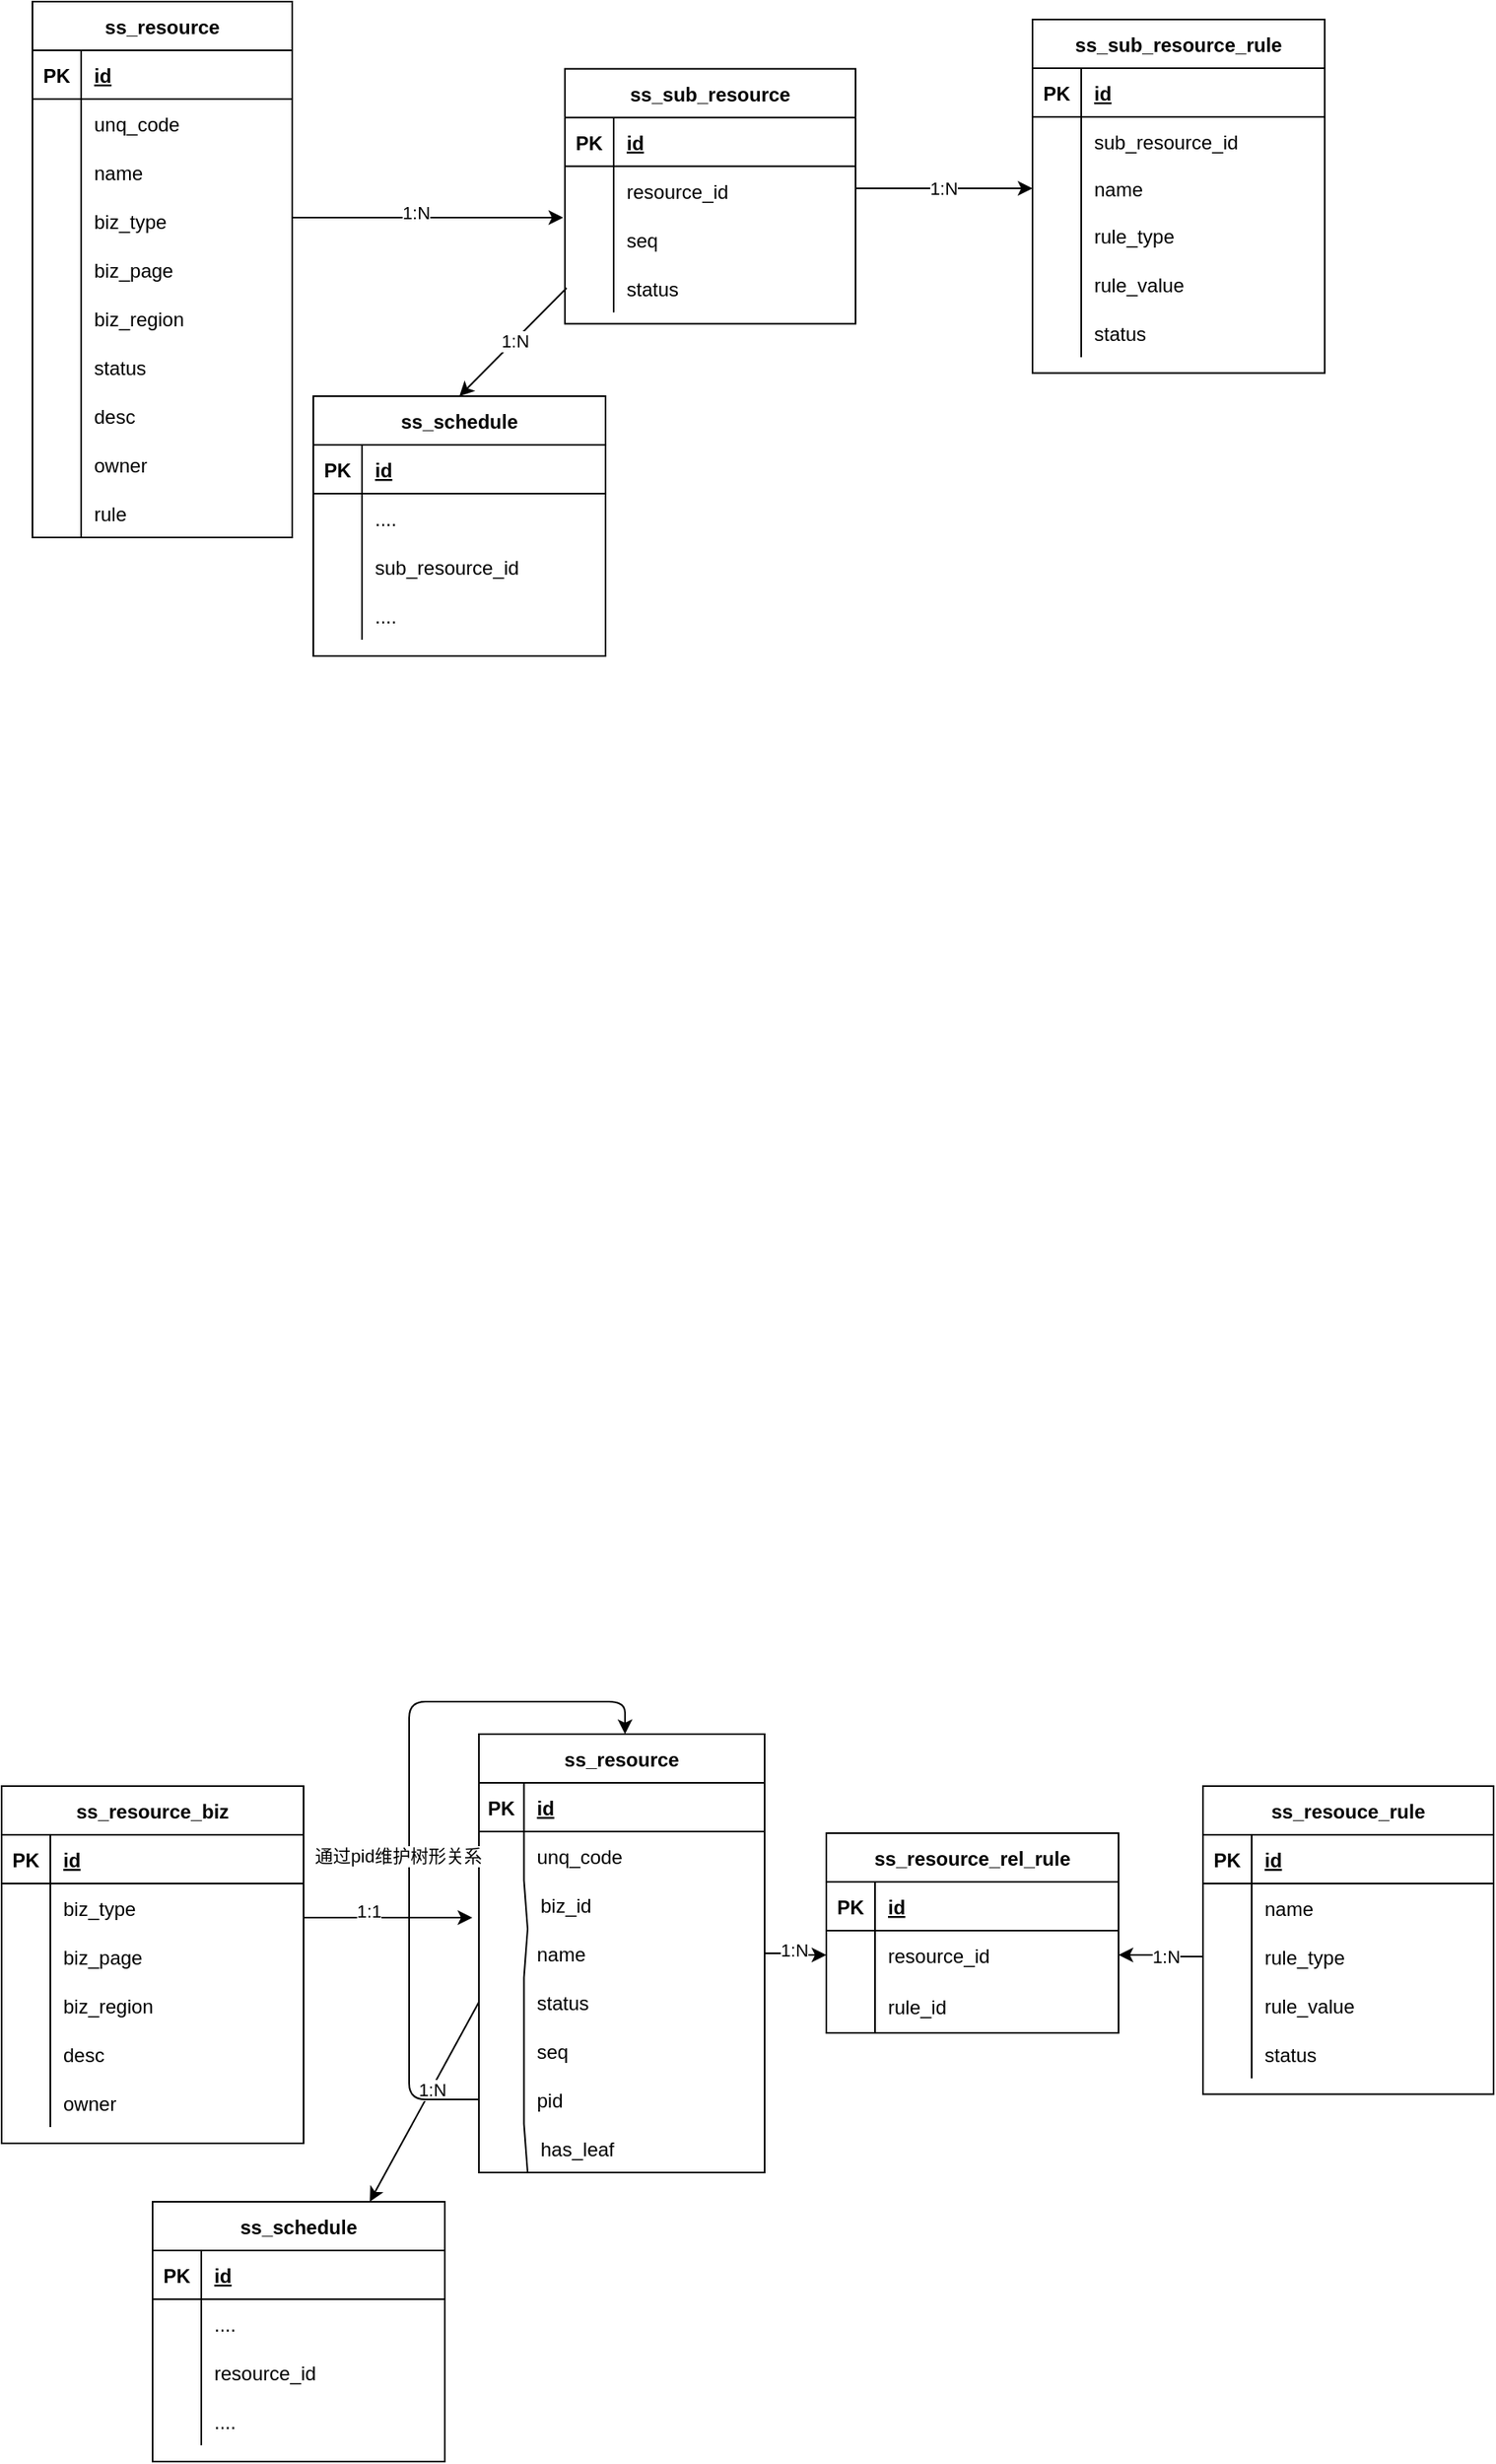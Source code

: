 <mxfile version="13.7.9" type="github"><diagram id="Hj1yfvW0R0Eh2_CGNblB" name="Page-1"><mxGraphModel dx="1586" dy="663" grid="0" gridSize="10" guides="1" tooltips="1" connect="1" arrows="1" fold="1" page="0" pageScale="1" pageWidth="827" pageHeight="1169" background="none" math="0" shadow="0"><root><mxCell id="0"/><mxCell id="1" parent="0"/><mxCell id="Rz0runsXd-kWydC5IjLk-60" style="rounded=0;orthogonalLoop=1;jettySize=auto;html=1;exitX=0;exitY=0.5;exitDx=0;exitDy=0;entryX=0.5;entryY=0;entryDx=0;entryDy=0;" parent="1" edge="1" target="Rz0runsXd-kWydC5IjLk-47"><mxGeometry relative="1" as="geometry"><mxPoint x="345" y="362.38" as="sourcePoint"/><mxPoint x="250" y="514" as="targetPoint"/></mxGeometry></mxCell><mxCell id="Rz0runsXd-kWydC5IjLk-61" value="1:N" style="edgeLabel;html=1;align=center;verticalAlign=middle;resizable=0;points=[];" parent="Rz0runsXd-kWydC5IjLk-60" vertex="1" connectable="0"><mxGeometry x="-0.023" relative="1" as="geometry"><mxPoint as="offset"/></mxGeometry></mxCell><mxCell id="Rz0runsXd-kWydC5IjLk-97" style="edgeStyle=orthogonalEdgeStyle;curved=0;rounded=1;sketch=0;orthogonalLoop=1;jettySize=auto;html=1;entryX=0;entryY=0.5;entryDx=0;entryDy=0;" parent="1" source="Rz0runsXd-kWydC5IjLk-15" target="Rz0runsXd-kWydC5IjLk-94" edge="1"><mxGeometry relative="1" as="geometry"><Array as="points"><mxPoint x="545" y="301"/><mxPoint x="545" y="301"/></Array></mxGeometry></mxCell><mxCell id="Rz0runsXd-kWydC5IjLk-98" value="1:N" style="edgeLabel;html=1;align=center;verticalAlign=middle;resizable=0;points=[];" parent="Rz0runsXd-kWydC5IjLk-97" vertex="1" connectable="0"><mxGeometry x="-0.367" y="-3" relative="1" as="geometry"><mxPoint x="19" y="-3" as="offset"/></mxGeometry></mxCell><mxCell id="Rz0runsXd-kWydC5IjLk-1" value="ss_resource" style="shape=table;startSize=30;container=1;collapsible=1;childLayout=tableLayout;fixedRows=1;rowLines=0;fontStyle=1;align=center;resizeLast=1;" parent="1" vertex="1"><mxGeometry x="16" y="186" width="160" height="330" as="geometry"/></mxCell><mxCell id="Rz0runsXd-kWydC5IjLk-2" value="" style="shape=partialRectangle;collapsible=0;dropTarget=0;pointerEvents=0;fillColor=none;top=0;left=0;bottom=1;right=0;points=[[0,0.5],[1,0.5]];portConstraint=eastwest;" parent="Rz0runsXd-kWydC5IjLk-1" vertex="1"><mxGeometry y="30" width="160" height="30" as="geometry"/></mxCell><mxCell id="Rz0runsXd-kWydC5IjLk-3" value="PK" style="shape=partialRectangle;connectable=0;fillColor=none;top=0;left=0;bottom=0;right=0;fontStyle=1;overflow=hidden;" parent="Rz0runsXd-kWydC5IjLk-2" vertex="1"><mxGeometry width="30" height="30" as="geometry"/></mxCell><mxCell id="Rz0runsXd-kWydC5IjLk-4" value="id" style="shape=partialRectangle;connectable=0;fillColor=none;top=0;left=0;bottom=0;right=0;align=left;spacingLeft=6;fontStyle=5;overflow=hidden;" parent="Rz0runsXd-kWydC5IjLk-2" vertex="1"><mxGeometry x="30" width="130" height="30" as="geometry"/></mxCell><mxCell id="Rz0runsXd-kWydC5IjLk-5" value="" style="shape=partialRectangle;collapsible=0;dropTarget=0;pointerEvents=0;fillColor=none;top=0;left=0;bottom=0;right=0;points=[[0,0.5],[1,0.5]];portConstraint=eastwest;" parent="Rz0runsXd-kWydC5IjLk-1" vertex="1"><mxGeometry y="60" width="160" height="30" as="geometry"/></mxCell><mxCell id="Rz0runsXd-kWydC5IjLk-6" value="" style="shape=partialRectangle;connectable=0;fillColor=none;top=0;left=0;bottom=0;right=0;editable=1;overflow=hidden;" parent="Rz0runsXd-kWydC5IjLk-5" vertex="1"><mxGeometry width="30" height="30" as="geometry"/></mxCell><mxCell id="Rz0runsXd-kWydC5IjLk-7" value="unq_code" style="shape=partialRectangle;connectable=0;fillColor=none;top=0;left=0;bottom=0;right=0;align=left;spacingLeft=6;overflow=hidden;" parent="Rz0runsXd-kWydC5IjLk-5" vertex="1"><mxGeometry x="30" width="130" height="30" as="geometry"/></mxCell><mxCell id="Rz0runsXd-kWydC5IjLk-70" value="" style="shape=partialRectangle;collapsible=0;dropTarget=0;pointerEvents=0;fillColor=none;top=0;left=0;bottom=0;right=0;points=[[0,0.5],[1,0.5]];portConstraint=eastwest;rounded=0;sketch=0;" parent="Rz0runsXd-kWydC5IjLk-1" vertex="1"><mxGeometry y="90" width="160" height="30" as="geometry"/></mxCell><mxCell id="Rz0runsXd-kWydC5IjLk-71" value="" style="shape=partialRectangle;connectable=0;fillColor=none;top=0;left=0;bottom=0;right=0;editable=1;overflow=hidden;" parent="Rz0runsXd-kWydC5IjLk-70" vertex="1"><mxGeometry width="30" height="30" as="geometry"/></mxCell><mxCell id="Rz0runsXd-kWydC5IjLk-72" value="name" style="shape=partialRectangle;connectable=0;fillColor=none;top=0;left=0;bottom=0;right=0;align=left;spacingLeft=6;overflow=hidden;" parent="Rz0runsXd-kWydC5IjLk-70" vertex="1"><mxGeometry x="30" width="130" height="30" as="geometry"/></mxCell><mxCell id="Rz0runsXd-kWydC5IjLk-8" value="" style="shape=partialRectangle;collapsible=0;dropTarget=0;pointerEvents=0;fillColor=none;top=0;left=0;bottom=0;right=0;points=[[0,0.5],[1,0.5]];portConstraint=eastwest;" parent="Rz0runsXd-kWydC5IjLk-1" vertex="1"><mxGeometry y="120" width="160" height="30" as="geometry"/></mxCell><mxCell id="Rz0runsXd-kWydC5IjLk-9" value="" style="shape=partialRectangle;connectable=0;fillColor=none;top=0;left=0;bottom=0;right=0;editable=1;overflow=hidden;" parent="Rz0runsXd-kWydC5IjLk-8" vertex="1"><mxGeometry width="30" height="30" as="geometry"/></mxCell><mxCell id="Rz0runsXd-kWydC5IjLk-10" value="biz_type" style="shape=partialRectangle;connectable=0;fillColor=none;top=0;left=0;bottom=0;right=0;align=left;spacingLeft=6;overflow=hidden;" parent="Rz0runsXd-kWydC5IjLk-8" vertex="1"><mxGeometry x="30" width="130" height="30" as="geometry"/></mxCell><mxCell id="ZgkCviFemlnzE8qpKwEF-10" value="" style="shape=partialRectangle;collapsible=0;dropTarget=0;pointerEvents=0;fillColor=none;top=0;left=0;bottom=0;right=0;points=[[0,0.5],[1,0.5]];portConstraint=eastwest;" vertex="1" parent="Rz0runsXd-kWydC5IjLk-1"><mxGeometry y="150" width="160" height="30" as="geometry"/></mxCell><mxCell id="ZgkCviFemlnzE8qpKwEF-11" value="" style="shape=partialRectangle;connectable=0;fillColor=none;top=0;left=0;bottom=0;right=0;editable=1;overflow=hidden;" vertex="1" parent="ZgkCviFemlnzE8qpKwEF-10"><mxGeometry width="30" height="30" as="geometry"/></mxCell><mxCell id="ZgkCviFemlnzE8qpKwEF-12" value="biz_page" style="shape=partialRectangle;connectable=0;fillColor=none;top=0;left=0;bottom=0;right=0;align=left;spacingLeft=6;overflow=hidden;" vertex="1" parent="ZgkCviFemlnzE8qpKwEF-10"><mxGeometry x="30" width="130" height="30" as="geometry"/></mxCell><mxCell id="Rz0runsXd-kWydC5IjLk-99" value="" style="shape=partialRectangle;collapsible=0;dropTarget=0;pointerEvents=0;fillColor=none;top=0;left=0;bottom=0;right=0;points=[[0,0.5],[1,0.5]];portConstraint=eastwest;rounded=0;sketch=0;" parent="Rz0runsXd-kWydC5IjLk-1" vertex="1"><mxGeometry y="180" width="160" height="30" as="geometry"/></mxCell><mxCell id="Rz0runsXd-kWydC5IjLk-100" value="" style="shape=partialRectangle;connectable=0;fillColor=none;top=0;left=0;bottom=0;right=0;editable=1;overflow=hidden;" parent="Rz0runsXd-kWydC5IjLk-99" vertex="1"><mxGeometry width="30" height="30" as="geometry"/></mxCell><mxCell id="Rz0runsXd-kWydC5IjLk-101" value="biz_region" style="shape=partialRectangle;connectable=0;fillColor=none;top=0;left=0;bottom=0;right=0;align=left;spacingLeft=6;overflow=hidden;" parent="Rz0runsXd-kWydC5IjLk-99" vertex="1"><mxGeometry x="30" width="130" height="30" as="geometry"/></mxCell><mxCell id="Rz0runsXd-kWydC5IjLk-11" value="" style="shape=partialRectangle;collapsible=0;dropTarget=0;pointerEvents=0;fillColor=none;top=0;left=0;bottom=0;right=0;points=[[0,0.5],[1,0.5]];portConstraint=eastwest;" parent="Rz0runsXd-kWydC5IjLk-1" vertex="1"><mxGeometry y="210" width="160" height="30" as="geometry"/></mxCell><mxCell id="Rz0runsXd-kWydC5IjLk-12" value="" style="shape=partialRectangle;connectable=0;fillColor=none;top=0;left=0;bottom=0;right=0;editable=1;overflow=hidden;" parent="Rz0runsXd-kWydC5IjLk-11" vertex="1"><mxGeometry width="30" height="30" as="geometry"/></mxCell><mxCell id="Rz0runsXd-kWydC5IjLk-13" value="status" style="shape=partialRectangle;connectable=0;fillColor=none;top=0;left=0;bottom=0;right=0;align=left;spacingLeft=6;overflow=hidden;" parent="Rz0runsXd-kWydC5IjLk-11" vertex="1"><mxGeometry x="30" width="130" height="30" as="geometry"/></mxCell><mxCell id="Rz0runsXd-kWydC5IjLk-63" value="" style="shape=partialRectangle;collapsible=0;dropTarget=0;pointerEvents=0;fillColor=none;top=0;left=0;bottom=0;right=0;points=[[0,0.5],[1,0.5]];portConstraint=eastwest;" parent="Rz0runsXd-kWydC5IjLk-1" vertex="1"><mxGeometry y="240" width="160" height="30" as="geometry"/></mxCell><mxCell id="Rz0runsXd-kWydC5IjLk-64" value="" style="shape=partialRectangle;connectable=0;fillColor=none;top=0;left=0;bottom=0;right=0;editable=1;overflow=hidden;" parent="Rz0runsXd-kWydC5IjLk-63" vertex="1"><mxGeometry width="30" height="30" as="geometry"/></mxCell><mxCell id="Rz0runsXd-kWydC5IjLk-65" value="desc" style="shape=partialRectangle;connectable=0;fillColor=none;top=0;left=0;bottom=0;right=0;align=left;spacingLeft=6;overflow=hidden;" parent="Rz0runsXd-kWydC5IjLk-63" vertex="1"><mxGeometry x="30" width="130" height="30" as="geometry"/></mxCell><mxCell id="Rz0runsXd-kWydC5IjLk-66" value="" style="shape=partialRectangle;collapsible=0;dropTarget=0;pointerEvents=0;fillColor=none;top=0;left=0;bottom=0;right=0;points=[[0,0.5],[1,0.5]];portConstraint=eastwest;" parent="Rz0runsXd-kWydC5IjLk-1" vertex="1"><mxGeometry y="270" width="160" height="30" as="geometry"/></mxCell><mxCell id="Rz0runsXd-kWydC5IjLk-67" value="" style="shape=partialRectangle;connectable=0;fillColor=none;top=0;left=0;bottom=0;right=0;editable=1;overflow=hidden;" parent="Rz0runsXd-kWydC5IjLk-66" vertex="1"><mxGeometry width="30" height="30" as="geometry"/></mxCell><mxCell id="Rz0runsXd-kWydC5IjLk-68" value="owner" style="shape=partialRectangle;connectable=0;fillColor=none;top=0;left=0;bottom=0;right=0;align=left;spacingLeft=6;overflow=hidden;" parent="Rz0runsXd-kWydC5IjLk-66" vertex="1"><mxGeometry x="30" width="130" height="30" as="geometry"/></mxCell><mxCell id="Rz0runsXd-kWydC5IjLk-197" value="" style="shape=partialRectangle;collapsible=0;dropTarget=0;pointerEvents=0;fillColor=none;top=0;left=0;bottom=0;right=0;points=[[0,0.5],[1,0.5]];portConstraint=eastwest;rounded=0;sketch=0;" parent="Rz0runsXd-kWydC5IjLk-1" vertex="1"><mxGeometry y="300" width="160" height="30" as="geometry"/></mxCell><mxCell id="Rz0runsXd-kWydC5IjLk-198" value="" style="shape=partialRectangle;connectable=0;fillColor=none;top=0;left=0;bottom=0;right=0;editable=1;overflow=hidden;" parent="Rz0runsXd-kWydC5IjLk-197" vertex="1"><mxGeometry width="30" height="30" as="geometry"/></mxCell><mxCell id="Rz0runsXd-kWydC5IjLk-199" value="rule" style="shape=partialRectangle;connectable=0;fillColor=none;top=0;left=0;bottom=0;right=0;align=left;spacingLeft=6;overflow=hidden;" parent="Rz0runsXd-kWydC5IjLk-197" vertex="1"><mxGeometry x="30" width="130" height="30" as="geometry"/></mxCell><mxCell id="Rz0runsXd-kWydC5IjLk-80" value="ss_sub_resource_rule" style="shape=table;startSize=30;container=1;collapsible=1;childLayout=tableLayout;fixedRows=1;rowLines=0;fontStyle=1;align=center;resizeLast=1;rounded=0;sketch=0;" parent="1" vertex="1"><mxGeometry x="632" y="197" width="180" height="217.75" as="geometry"/></mxCell><mxCell id="Rz0runsXd-kWydC5IjLk-81" value="" style="shape=partialRectangle;collapsible=0;dropTarget=0;pointerEvents=0;fillColor=none;top=0;left=0;bottom=1;right=0;points=[[0,0.5],[1,0.5]];portConstraint=eastwest;" parent="Rz0runsXd-kWydC5IjLk-80" vertex="1"><mxGeometry y="30" width="180" height="30" as="geometry"/></mxCell><mxCell id="Rz0runsXd-kWydC5IjLk-82" value="PK" style="shape=partialRectangle;connectable=0;fillColor=none;top=0;left=0;bottom=0;right=0;fontStyle=1;overflow=hidden;" parent="Rz0runsXd-kWydC5IjLk-81" vertex="1"><mxGeometry width="30" height="30" as="geometry"/></mxCell><mxCell id="Rz0runsXd-kWydC5IjLk-83" value="id" style="shape=partialRectangle;connectable=0;fillColor=none;top=0;left=0;bottom=0;right=0;align=left;spacingLeft=6;fontStyle=5;overflow=hidden;" parent="Rz0runsXd-kWydC5IjLk-81" vertex="1"><mxGeometry x="30" width="150" height="30" as="geometry"/></mxCell><mxCell id="Rz0runsXd-kWydC5IjLk-84" value="" style="shape=partialRectangle;collapsible=0;dropTarget=0;pointerEvents=0;fillColor=none;top=0;left=0;bottom=0;right=0;points=[[0,0.5],[1,0.5]];portConstraint=eastwest;" parent="Rz0runsXd-kWydC5IjLk-80" vertex="1"><mxGeometry y="60" width="180" height="30" as="geometry"/></mxCell><mxCell id="Rz0runsXd-kWydC5IjLk-85" value="" style="shape=partialRectangle;connectable=0;fillColor=none;top=0;left=0;bottom=0;right=0;editable=1;overflow=hidden;" parent="Rz0runsXd-kWydC5IjLk-84" vertex="1"><mxGeometry width="30" height="30" as="geometry"/></mxCell><mxCell id="Rz0runsXd-kWydC5IjLk-86" value="sub_resource_id" style="shape=partialRectangle;connectable=0;fillColor=none;top=0;left=0;bottom=0;right=0;align=left;spacingLeft=6;overflow=hidden;" parent="Rz0runsXd-kWydC5IjLk-84" vertex="1"><mxGeometry x="30" width="150" height="30" as="geometry"/></mxCell><mxCell id="Rz0runsXd-kWydC5IjLk-94" value="" style="shape=partialRectangle;collapsible=0;dropTarget=0;pointerEvents=0;fillColor=none;top=0;left=0;bottom=0;right=0;points=[[0,0.5],[1,0.5]];portConstraint=eastwest;rounded=0;sketch=0;" parent="Rz0runsXd-kWydC5IjLk-80" vertex="1"><mxGeometry y="90" width="180" height="28" as="geometry"/></mxCell><mxCell id="Rz0runsXd-kWydC5IjLk-95" value="" style="shape=partialRectangle;connectable=0;fillColor=none;top=0;left=0;bottom=0;right=0;editable=1;overflow=hidden;" parent="Rz0runsXd-kWydC5IjLk-94" vertex="1"><mxGeometry width="30" height="28" as="geometry"/></mxCell><mxCell id="Rz0runsXd-kWydC5IjLk-96" value="name" style="shape=partialRectangle;connectable=0;fillColor=none;top=0;left=0;bottom=0;right=0;align=left;spacingLeft=6;overflow=hidden;" parent="Rz0runsXd-kWydC5IjLk-94" vertex="1"><mxGeometry x="30" width="150" height="28" as="geometry"/></mxCell><mxCell id="Rz0runsXd-kWydC5IjLk-87" value="" style="shape=partialRectangle;collapsible=0;dropTarget=0;pointerEvents=0;fillColor=none;top=0;left=0;bottom=0;right=0;points=[[0,0.5],[1,0.5]];portConstraint=eastwest;" parent="Rz0runsXd-kWydC5IjLk-80" vertex="1"><mxGeometry y="118" width="180" height="30" as="geometry"/></mxCell><mxCell id="Rz0runsXd-kWydC5IjLk-88" value="" style="shape=partialRectangle;connectable=0;fillColor=none;top=0;left=0;bottom=0;right=0;editable=1;overflow=hidden;" parent="Rz0runsXd-kWydC5IjLk-87" vertex="1"><mxGeometry width="30" height="30" as="geometry"/></mxCell><mxCell id="Rz0runsXd-kWydC5IjLk-89" value="rule_type" style="shape=partialRectangle;connectable=0;fillColor=none;top=0;left=0;bottom=0;right=0;align=left;spacingLeft=6;overflow=hidden;" parent="Rz0runsXd-kWydC5IjLk-87" vertex="1"><mxGeometry x="30" width="150" height="30" as="geometry"/></mxCell><mxCell id="Rz0runsXd-kWydC5IjLk-90" value="" style="shape=partialRectangle;collapsible=0;dropTarget=0;pointerEvents=0;fillColor=none;top=0;left=0;bottom=0;right=0;points=[[0,0.5],[1,0.5]];portConstraint=eastwest;" parent="Rz0runsXd-kWydC5IjLk-80" vertex="1"><mxGeometry y="148" width="180" height="30" as="geometry"/></mxCell><mxCell id="Rz0runsXd-kWydC5IjLk-91" value="" style="shape=partialRectangle;connectable=0;fillColor=none;top=0;left=0;bottom=0;right=0;editable=1;overflow=hidden;" parent="Rz0runsXd-kWydC5IjLk-90" vertex="1"><mxGeometry width="30" height="30" as="geometry"/></mxCell><mxCell id="Rz0runsXd-kWydC5IjLk-92" value="rule_value" style="shape=partialRectangle;connectable=0;fillColor=none;top=0;left=0;bottom=0;right=0;align=left;spacingLeft=6;overflow=hidden;" parent="Rz0runsXd-kWydC5IjLk-90" vertex="1"><mxGeometry x="30" width="150" height="30" as="geometry"/></mxCell><mxCell id="Rz0runsXd-kWydC5IjLk-102" value="" style="shape=partialRectangle;collapsible=0;dropTarget=0;pointerEvents=0;fillColor=none;top=0;left=0;bottom=0;right=0;points=[[0,0.5],[1,0.5]];portConstraint=eastwest;rounded=0;sketch=0;" parent="Rz0runsXd-kWydC5IjLk-80" vertex="1"><mxGeometry y="178" width="180" height="30" as="geometry"/></mxCell><mxCell id="Rz0runsXd-kWydC5IjLk-103" value="" style="shape=partialRectangle;connectable=0;fillColor=none;top=0;left=0;bottom=0;right=0;editable=1;overflow=hidden;" parent="Rz0runsXd-kWydC5IjLk-102" vertex="1"><mxGeometry width="30" height="30" as="geometry"/></mxCell><mxCell id="Rz0runsXd-kWydC5IjLk-104" value="status" style="shape=partialRectangle;connectable=0;fillColor=none;top=0;left=0;bottom=0;right=0;align=left;spacingLeft=6;overflow=hidden;" parent="Rz0runsXd-kWydC5IjLk-102" vertex="1"><mxGeometry x="30" width="150" height="30" as="geometry"/></mxCell><mxCell id="Rz0runsXd-kWydC5IjLk-15" value="ss_sub_resource" style="shape=table;startSize=30;container=1;collapsible=1;childLayout=tableLayout;fixedRows=1;rowLines=0;fontStyle=1;align=center;resizeLast=1;" parent="1" vertex="1"><mxGeometry x="344" y="227.38" width="179" height="157" as="geometry"/></mxCell><mxCell id="Rz0runsXd-kWydC5IjLk-16" value="" style="shape=partialRectangle;collapsible=0;dropTarget=0;pointerEvents=0;fillColor=none;top=0;left=0;bottom=1;right=0;points=[[0,0.5],[1,0.5]];portConstraint=eastwest;" parent="Rz0runsXd-kWydC5IjLk-15" vertex="1"><mxGeometry y="30" width="179" height="30" as="geometry"/></mxCell><mxCell id="Rz0runsXd-kWydC5IjLk-17" value="PK" style="shape=partialRectangle;connectable=0;fillColor=none;top=0;left=0;bottom=0;right=0;fontStyle=1;overflow=hidden;" parent="Rz0runsXd-kWydC5IjLk-16" vertex="1"><mxGeometry width="30" height="30" as="geometry"/></mxCell><mxCell id="Rz0runsXd-kWydC5IjLk-18" value="id" style="shape=partialRectangle;connectable=0;fillColor=none;top=0;left=0;bottom=0;right=0;align=left;spacingLeft=6;fontStyle=5;overflow=hidden;" parent="Rz0runsXd-kWydC5IjLk-16" vertex="1"><mxGeometry x="30" width="149" height="30" as="geometry"/></mxCell><mxCell id="Rz0runsXd-kWydC5IjLk-19" value="" style="shape=partialRectangle;collapsible=0;dropTarget=0;pointerEvents=0;fillColor=none;top=0;left=0;bottom=0;right=0;points=[[0,0.5],[1,0.5]];portConstraint=eastwest;" parent="Rz0runsXd-kWydC5IjLk-15" vertex="1"><mxGeometry y="60" width="179" height="30" as="geometry"/></mxCell><mxCell id="Rz0runsXd-kWydC5IjLk-20" value="" style="shape=partialRectangle;connectable=0;fillColor=none;top=0;left=0;bottom=0;right=0;editable=1;overflow=hidden;" parent="Rz0runsXd-kWydC5IjLk-19" vertex="1"><mxGeometry width="30" height="30" as="geometry"/></mxCell><mxCell id="Rz0runsXd-kWydC5IjLk-21" value="resource_id" style="shape=partialRectangle;connectable=0;fillColor=none;top=0;left=0;bottom=0;right=0;align=left;spacingLeft=6;overflow=hidden;" parent="Rz0runsXd-kWydC5IjLk-19" vertex="1"><mxGeometry x="30" width="149" height="30" as="geometry"/></mxCell><mxCell id="Rz0runsXd-kWydC5IjLk-22" value="" style="shape=partialRectangle;collapsible=0;dropTarget=0;pointerEvents=0;fillColor=none;top=0;left=0;bottom=0;right=0;points=[[0,0.5],[1,0.5]];portConstraint=eastwest;" parent="Rz0runsXd-kWydC5IjLk-15" vertex="1"><mxGeometry y="90" width="179" height="30" as="geometry"/></mxCell><mxCell id="Rz0runsXd-kWydC5IjLk-23" value="" style="shape=partialRectangle;connectable=0;fillColor=none;top=0;left=0;bottom=0;right=0;editable=1;overflow=hidden;" parent="Rz0runsXd-kWydC5IjLk-22" vertex="1"><mxGeometry width="30" height="30" as="geometry"/></mxCell><mxCell id="Rz0runsXd-kWydC5IjLk-24" value="seq" style="shape=partialRectangle;connectable=0;fillColor=none;top=0;left=0;bottom=0;right=0;align=left;spacingLeft=6;overflow=hidden;" parent="Rz0runsXd-kWydC5IjLk-22" vertex="1"><mxGeometry x="30" width="149" height="30" as="geometry"/></mxCell><mxCell id="Rz0runsXd-kWydC5IjLk-25" value="" style="shape=partialRectangle;collapsible=0;dropTarget=0;pointerEvents=0;fillColor=none;top=0;left=0;bottom=0;right=0;points=[[0,0.5],[1,0.5]];portConstraint=eastwest;" parent="Rz0runsXd-kWydC5IjLk-15" vertex="1"><mxGeometry y="120" width="179" height="30" as="geometry"/></mxCell><mxCell id="Rz0runsXd-kWydC5IjLk-26" value="" style="shape=partialRectangle;connectable=0;fillColor=none;top=0;left=0;bottom=0;right=0;editable=1;overflow=hidden;" parent="Rz0runsXd-kWydC5IjLk-25" vertex="1"><mxGeometry width="30" height="30" as="geometry"/></mxCell><mxCell id="Rz0runsXd-kWydC5IjLk-27" value="status" style="shape=partialRectangle;connectable=0;fillColor=none;top=0;left=0;bottom=0;right=0;align=left;spacingLeft=6;overflow=hidden;" parent="Rz0runsXd-kWydC5IjLk-25" vertex="1"><mxGeometry x="30" width="149" height="30" as="geometry"/></mxCell><mxCell id="Rz0runsXd-kWydC5IjLk-105" style="edgeStyle=orthogonalEdgeStyle;curved=0;rounded=1;sketch=0;orthogonalLoop=1;jettySize=auto;html=1;entryX=-0.006;entryY=0.054;entryDx=0;entryDy=0;entryPerimeter=0;" parent="1" source="Rz0runsXd-kWydC5IjLk-8" target="Rz0runsXd-kWydC5IjLk-22" edge="1"><mxGeometry relative="1" as="geometry"><Array as="points"><mxPoint x="221" y="319"/><mxPoint x="221" y="319"/></Array></mxGeometry></mxCell><mxCell id="Rz0runsXd-kWydC5IjLk-106" value="1:N" style="edgeLabel;html=1;align=center;verticalAlign=middle;resizable=0;points=[];" parent="Rz0runsXd-kWydC5IjLk-105" vertex="1" connectable="0"><mxGeometry x="-0.089" y="3" relative="1" as="geometry"><mxPoint as="offset"/></mxGeometry></mxCell><mxCell id="Rz0runsXd-kWydC5IjLk-159" style="edgeStyle=orthogonalEdgeStyle;curved=0;rounded=1;sketch=0;orthogonalLoop=1;jettySize=auto;html=1;entryX=-0.023;entryY=0.767;entryDx=0;entryDy=0;entryPerimeter=0;" parent="1" source="Rz0runsXd-kWydC5IjLk-143" target="vSOQXOttCNoeVqizOOUY-22" edge="1"><mxGeometry relative="1" as="geometry"><Array as="points"><mxPoint x="211" y="1366"/><mxPoint x="211" y="1366"/></Array><mxPoint x="265.952" y="1367" as="targetPoint"/></mxGeometry></mxCell><mxCell id="Rz0runsXd-kWydC5IjLk-180" value="1:1" style="edgeLabel;html=1;align=center;verticalAlign=middle;resizable=0;points=[];" parent="Rz0runsXd-kWydC5IjLk-159" vertex="1" connectable="0"><mxGeometry x="-0.232" y="4" relative="1" as="geometry"><mxPoint as="offset"/></mxGeometry></mxCell><mxCell id="Rz0runsXd-kWydC5IjLk-195" style="rounded=1;sketch=0;orthogonalLoop=1;jettySize=auto;html=1;exitX=0;exitY=0.5;exitDx=0;exitDy=0;" parent="1" source="Rz0runsXd-kWydC5IjLk-130" target="Rz0runsXd-kWydC5IjLk-182" edge="1"><mxGeometry relative="1" as="geometry"/></mxCell><mxCell id="Rz0runsXd-kWydC5IjLk-200" value="1:N" style="edgeLabel;html=1;align=center;verticalAlign=middle;resizable=0;points=[];" parent="Rz0runsXd-kWydC5IjLk-195" vertex="1" connectable="0"><mxGeometry x="-0.128" relative="1" as="geometry"><mxPoint as="offset"/></mxGeometry></mxCell><mxCell id="vSOQXOttCNoeVqizOOUY-17" style="edgeStyle=orthogonalEdgeStyle;rounded=0;orthogonalLoop=1;jettySize=auto;html=1;exitX=1;exitY=0.5;exitDx=0;exitDy=0;" parent="1" source="Rz0runsXd-kWydC5IjLk-127" target="vSOQXOttCNoeVqizOOUY-8" edge="1"><mxGeometry relative="1" as="geometry"/></mxCell><mxCell id="vSOQXOttCNoeVqizOOUY-18" value="1:N" style="edgeLabel;html=1;align=center;verticalAlign=middle;resizable=0;points=[];" parent="vSOQXOttCNoeVqizOOUY-17" vertex="1" connectable="0"><mxGeometry x="-0.09" y="2" relative="1" as="geometry"><mxPoint as="offset"/></mxGeometry></mxCell><mxCell id="vSOQXOttCNoeVqizOOUY-19" style="edgeStyle=orthogonalEdgeStyle;rounded=0;orthogonalLoop=1;jettySize=auto;html=1;entryX=1;entryY=0.5;entryDx=0;entryDy=0;" parent="1" source="Rz0runsXd-kWydC5IjLk-170" target="vSOQXOttCNoeVqizOOUY-8" edge="1"><mxGeometry relative="1" as="geometry"/></mxCell><mxCell id="vSOQXOttCNoeVqizOOUY-20" value="1:N" style="edgeLabel;html=1;align=center;verticalAlign=middle;resizable=0;points=[];" parent="vSOQXOttCNoeVqizOOUY-19" vertex="1" connectable="0"><mxGeometry x="-0.026" y="-3" relative="1" as="geometry"><mxPoint as="offset"/></mxGeometry></mxCell><mxCell id="Rz0runsXd-kWydC5IjLk-47" value="ss_schedule" style="shape=table;startSize=30;container=1;collapsible=1;childLayout=tableLayout;fixedRows=1;rowLines=0;fontStyle=1;align=center;resizeLast=1;" parent="1" vertex="1"><mxGeometry x="189" y="429" width="180" height="160" as="geometry"/></mxCell><mxCell id="Rz0runsXd-kWydC5IjLk-48" value="" style="shape=partialRectangle;collapsible=0;dropTarget=0;pointerEvents=0;fillColor=none;top=0;left=0;bottom=1;right=0;points=[[0,0.5],[1,0.5]];portConstraint=eastwest;" parent="Rz0runsXd-kWydC5IjLk-47" vertex="1"><mxGeometry y="30" width="180" height="30" as="geometry"/></mxCell><mxCell id="Rz0runsXd-kWydC5IjLk-49" value="PK" style="shape=partialRectangle;connectable=0;fillColor=none;top=0;left=0;bottom=0;right=0;fontStyle=1;overflow=hidden;" parent="Rz0runsXd-kWydC5IjLk-48" vertex="1"><mxGeometry width="30" height="30" as="geometry"/></mxCell><mxCell id="Rz0runsXd-kWydC5IjLk-50" value="id" style="shape=partialRectangle;connectable=0;fillColor=none;top=0;left=0;bottom=0;right=0;align=left;spacingLeft=6;fontStyle=5;overflow=hidden;" parent="Rz0runsXd-kWydC5IjLk-48" vertex="1"><mxGeometry x="30" width="150" height="30" as="geometry"/></mxCell><mxCell id="Rz0runsXd-kWydC5IjLk-51" value="" style="shape=partialRectangle;collapsible=0;dropTarget=0;pointerEvents=0;fillColor=none;top=0;left=0;bottom=0;right=0;points=[[0,0.5],[1,0.5]];portConstraint=eastwest;" parent="Rz0runsXd-kWydC5IjLk-47" vertex="1"><mxGeometry y="60" width="180" height="30" as="geometry"/></mxCell><mxCell id="Rz0runsXd-kWydC5IjLk-52" value="" style="shape=partialRectangle;connectable=0;fillColor=none;top=0;left=0;bottom=0;right=0;editable=1;overflow=hidden;" parent="Rz0runsXd-kWydC5IjLk-51" vertex="1"><mxGeometry width="30" height="30" as="geometry"/></mxCell><mxCell id="Rz0runsXd-kWydC5IjLk-53" value="...." style="shape=partialRectangle;connectable=0;fillColor=none;top=0;left=0;bottom=0;right=0;align=left;spacingLeft=6;overflow=hidden;" parent="Rz0runsXd-kWydC5IjLk-51" vertex="1"><mxGeometry x="30" width="150" height="30" as="geometry"/></mxCell><mxCell id="Rz0runsXd-kWydC5IjLk-54" value="" style="shape=partialRectangle;collapsible=0;dropTarget=0;pointerEvents=0;fillColor=none;top=0;left=0;bottom=0;right=0;points=[[0,0.5],[1,0.5]];portConstraint=eastwest;" parent="Rz0runsXd-kWydC5IjLk-47" vertex="1"><mxGeometry y="90" width="180" height="30" as="geometry"/></mxCell><mxCell id="Rz0runsXd-kWydC5IjLk-55" value="" style="shape=partialRectangle;connectable=0;fillColor=none;top=0;left=0;bottom=0;right=0;editable=1;overflow=hidden;" parent="Rz0runsXd-kWydC5IjLk-54" vertex="1"><mxGeometry width="30" height="30" as="geometry"/></mxCell><mxCell id="Rz0runsXd-kWydC5IjLk-56" value="sub_resource_id" style="shape=partialRectangle;connectable=0;fillColor=none;top=0;left=0;bottom=0;right=0;align=left;spacingLeft=6;overflow=hidden;" parent="Rz0runsXd-kWydC5IjLk-54" vertex="1"><mxGeometry x="30" width="150" height="30" as="geometry"/></mxCell><mxCell id="Rz0runsXd-kWydC5IjLk-57" value="" style="shape=partialRectangle;collapsible=0;dropTarget=0;pointerEvents=0;fillColor=none;top=0;left=0;bottom=0;right=0;points=[[0,0.5],[1,0.5]];portConstraint=eastwest;" parent="Rz0runsXd-kWydC5IjLk-47" vertex="1"><mxGeometry y="120" width="180" height="30" as="geometry"/></mxCell><mxCell id="Rz0runsXd-kWydC5IjLk-58" value="" style="shape=partialRectangle;connectable=0;fillColor=none;top=0;left=0;bottom=0;right=0;editable=1;overflow=hidden;" parent="Rz0runsXd-kWydC5IjLk-57" vertex="1"><mxGeometry width="30" height="30" as="geometry"/></mxCell><mxCell id="Rz0runsXd-kWydC5IjLk-59" value="...." style="shape=partialRectangle;connectable=0;fillColor=none;top=0;left=0;bottom=0;right=0;align=left;spacingLeft=6;overflow=hidden;" parent="Rz0runsXd-kWydC5IjLk-57" vertex="1"><mxGeometry x="30" width="150" height="30" as="geometry"/></mxCell><mxCell id="Rz0runsXd-kWydC5IjLk-120" value="ss_resource" style="shape=table;startSize=30;container=1;collapsible=1;childLayout=tableLayout;fixedRows=1;rowLines=0;fontStyle=1;align=center;resizeLast=1;rounded=0;sketch=0;" parent="1" vertex="1"><mxGeometry x="291" y="1253" width="176" height="270" as="geometry"/></mxCell><mxCell id="Rz0runsXd-kWydC5IjLk-121" value="" style="shape=partialRectangle;collapsible=0;dropTarget=0;pointerEvents=0;fillColor=none;top=0;left=0;bottom=1;right=0;points=[[0,0.5],[1,0.5]];portConstraint=eastwest;" parent="Rz0runsXd-kWydC5IjLk-120" vertex="1"><mxGeometry y="30" width="176" height="30" as="geometry"/></mxCell><mxCell id="Rz0runsXd-kWydC5IjLk-122" value="PK" style="shape=partialRectangle;connectable=0;fillColor=none;top=0;left=0;bottom=0;right=0;fontStyle=1;overflow=hidden;" parent="Rz0runsXd-kWydC5IjLk-121" vertex="1"><mxGeometry width="27.75" height="30" as="geometry"/></mxCell><mxCell id="Rz0runsXd-kWydC5IjLk-123" value="id" style="shape=partialRectangle;connectable=0;fillColor=none;top=0;left=0;bottom=0;right=0;align=left;spacingLeft=6;fontStyle=5;overflow=hidden;" parent="Rz0runsXd-kWydC5IjLk-121" vertex="1"><mxGeometry x="27.75" width="148.25" height="30" as="geometry"/></mxCell><mxCell id="Rz0runsXd-kWydC5IjLk-133" style="edgeStyle=orthogonalEdgeStyle;curved=0;rounded=1;sketch=0;orthogonalLoop=1;jettySize=auto;html=1;" parent="Rz0runsXd-kWydC5IjLk-120" source="Rz0runsXd-kWydC5IjLk-137" target="Rz0runsXd-kWydC5IjLk-120" edge="1"><mxGeometry relative="1" as="geometry"><Array as="points"><mxPoint x="-43" y="225"/><mxPoint x="-43" y="-20"/><mxPoint x="90" y="-20"/></Array></mxGeometry></mxCell><mxCell id="vSOQXOttCNoeVqizOOUY-21" value="通过pid维护树形关系" style="edgeLabel;html=1;align=center;verticalAlign=middle;resizable=0;points=[];" parent="Rz0runsXd-kWydC5IjLk-133" vertex="1" connectable="0"><mxGeometry x="-0.207" y="1" relative="1" as="geometry"><mxPoint x="-6" y="-18" as="offset"/></mxGeometry></mxCell><mxCell id="Rz0runsXd-kWydC5IjLk-124" value="" style="shape=partialRectangle;collapsible=0;dropTarget=0;pointerEvents=0;fillColor=none;top=0;left=0;bottom=0;right=0;points=[[0,0.5],[1,0.5]];portConstraint=eastwest;" parent="Rz0runsXd-kWydC5IjLk-120" vertex="1"><mxGeometry y="60" width="176" height="30" as="geometry"/></mxCell><mxCell id="Rz0runsXd-kWydC5IjLk-125" value="" style="shape=partialRectangle;connectable=0;fillColor=none;top=0;left=0;bottom=0;right=0;editable=1;overflow=hidden;" parent="Rz0runsXd-kWydC5IjLk-124" vertex="1"><mxGeometry width="27.75" height="30" as="geometry"/></mxCell><mxCell id="Rz0runsXd-kWydC5IjLk-126" value="unq_code" style="shape=partialRectangle;connectable=0;fillColor=none;top=0;left=0;bottom=0;right=0;align=left;spacingLeft=6;overflow=hidden;" parent="Rz0runsXd-kWydC5IjLk-124" vertex="1"><mxGeometry x="27.75" width="148.25" height="30" as="geometry"/></mxCell><mxCell id="vSOQXOttCNoeVqizOOUY-22" value="" style="shape=partialRectangle;collapsible=0;dropTarget=0;pointerEvents=0;fillColor=none;top=0;left=0;bottom=0;right=0;points=[[0,0.5],[1,0.5]];portConstraint=eastwest;" parent="Rz0runsXd-kWydC5IjLk-120" vertex="1"><mxGeometry y="90" width="176" height="30" as="geometry"/></mxCell><mxCell id="vSOQXOttCNoeVqizOOUY-23" value="" style="shape=partialRectangle;connectable=0;fillColor=none;top=0;left=0;bottom=0;right=0;editable=1;overflow=hidden;" parent="vSOQXOttCNoeVqizOOUY-22" vertex="1"><mxGeometry width="30" height="30" as="geometry"/></mxCell><mxCell id="vSOQXOttCNoeVqizOOUY-24" value="biz_id" style="shape=partialRectangle;connectable=0;fillColor=none;top=0;left=0;bottom=0;right=0;align=left;spacingLeft=6;overflow=hidden;" parent="vSOQXOttCNoeVqizOOUY-22" vertex="1"><mxGeometry x="30" width="146" height="30" as="geometry"/></mxCell><mxCell id="Rz0runsXd-kWydC5IjLk-127" value="" style="shape=partialRectangle;collapsible=0;dropTarget=0;pointerEvents=0;fillColor=none;top=0;left=0;bottom=0;right=0;points=[[0,0.5],[1,0.5]];portConstraint=eastwest;" parent="Rz0runsXd-kWydC5IjLk-120" vertex="1"><mxGeometry y="120" width="176" height="30" as="geometry"/></mxCell><mxCell id="Rz0runsXd-kWydC5IjLk-128" value="" style="shape=partialRectangle;connectable=0;fillColor=none;top=0;left=0;bottom=0;right=0;editable=1;overflow=hidden;" parent="Rz0runsXd-kWydC5IjLk-127" vertex="1"><mxGeometry width="27.75" height="30" as="geometry"/></mxCell><mxCell id="Rz0runsXd-kWydC5IjLk-129" value="name" style="shape=partialRectangle;connectable=0;fillColor=none;top=0;left=0;bottom=0;right=0;align=left;spacingLeft=6;overflow=hidden;" parent="Rz0runsXd-kWydC5IjLk-127" vertex="1"><mxGeometry x="27.75" width="148.25" height="30" as="geometry"/></mxCell><mxCell id="Rz0runsXd-kWydC5IjLk-130" value="" style="shape=partialRectangle;collapsible=0;dropTarget=0;pointerEvents=0;fillColor=none;top=0;left=0;bottom=0;right=0;points=[[0,0.5],[1,0.5]];portConstraint=eastwest;" parent="Rz0runsXd-kWydC5IjLk-120" vertex="1"><mxGeometry y="150" width="176" height="30" as="geometry"/></mxCell><mxCell id="Rz0runsXd-kWydC5IjLk-131" value="" style="shape=partialRectangle;connectable=0;fillColor=none;top=0;left=0;bottom=0;right=0;editable=1;overflow=hidden;" parent="Rz0runsXd-kWydC5IjLk-130" vertex="1"><mxGeometry width="27.75" height="30" as="geometry"/></mxCell><mxCell id="Rz0runsXd-kWydC5IjLk-132" value="status" style="shape=partialRectangle;connectable=0;fillColor=none;top=0;left=0;bottom=0;right=0;align=left;spacingLeft=6;overflow=hidden;" parent="Rz0runsXd-kWydC5IjLk-130" vertex="1"><mxGeometry x="27.75" width="148.25" height="30" as="geometry"/></mxCell><mxCell id="Rz0runsXd-kWydC5IjLk-134" value="" style="shape=partialRectangle;collapsible=0;dropTarget=0;pointerEvents=0;fillColor=none;top=0;left=0;bottom=0;right=0;points=[[0,0.5],[1,0.5]];portConstraint=eastwest;rounded=0;sketch=0;" parent="Rz0runsXd-kWydC5IjLk-120" vertex="1"><mxGeometry y="180" width="176" height="30" as="geometry"/></mxCell><mxCell id="Rz0runsXd-kWydC5IjLk-135" value="" style="shape=partialRectangle;connectable=0;fillColor=none;top=0;left=0;bottom=0;right=0;editable=1;overflow=hidden;" parent="Rz0runsXd-kWydC5IjLk-134" vertex="1"><mxGeometry width="27.75" height="30" as="geometry"/></mxCell><mxCell id="Rz0runsXd-kWydC5IjLk-136" value="seq" style="shape=partialRectangle;connectable=0;fillColor=none;top=0;left=0;bottom=0;right=0;align=left;spacingLeft=6;overflow=hidden;" parent="Rz0runsXd-kWydC5IjLk-134" vertex="1"><mxGeometry x="27.75" width="148.25" height="30" as="geometry"/></mxCell><mxCell id="Rz0runsXd-kWydC5IjLk-137" value="" style="shape=partialRectangle;collapsible=0;dropTarget=0;pointerEvents=0;fillColor=none;top=0;left=0;bottom=0;right=0;points=[[0,0.5],[1,0.5]];portConstraint=eastwest;rounded=0;sketch=0;" parent="Rz0runsXd-kWydC5IjLk-120" vertex="1"><mxGeometry y="210" width="176" height="30" as="geometry"/></mxCell><mxCell id="Rz0runsXd-kWydC5IjLk-138" value="" style="shape=partialRectangle;connectable=0;fillColor=none;top=0;left=0;bottom=0;right=0;editable=1;overflow=hidden;" parent="Rz0runsXd-kWydC5IjLk-137" vertex="1"><mxGeometry width="27.75" height="30" as="geometry"/></mxCell><mxCell id="Rz0runsXd-kWydC5IjLk-139" value="pid" style="shape=partialRectangle;connectable=0;fillColor=none;top=0;left=0;bottom=0;right=0;align=left;spacingLeft=6;overflow=hidden;" parent="Rz0runsXd-kWydC5IjLk-137" vertex="1"><mxGeometry x="27.75" width="148.25" height="30" as="geometry"/></mxCell><mxCell id="vSOQXOttCNoeVqizOOUY-28" value="" style="shape=partialRectangle;collapsible=0;dropTarget=0;pointerEvents=0;fillColor=none;top=0;left=0;bottom=0;right=0;points=[[0,0.5],[1,0.5]];portConstraint=eastwest;" parent="Rz0runsXd-kWydC5IjLk-120" vertex="1"><mxGeometry y="240" width="176" height="30" as="geometry"/></mxCell><mxCell id="vSOQXOttCNoeVqizOOUY-29" value="" style="shape=partialRectangle;connectable=0;fillColor=none;top=0;left=0;bottom=0;right=0;editable=1;overflow=hidden;" parent="vSOQXOttCNoeVqizOOUY-28" vertex="1"><mxGeometry width="30" height="30" as="geometry"/></mxCell><mxCell id="vSOQXOttCNoeVqizOOUY-30" value="has_leaf" style="shape=partialRectangle;connectable=0;fillColor=none;top=0;left=0;bottom=0;right=0;align=left;spacingLeft=6;overflow=hidden;" parent="vSOQXOttCNoeVqizOOUY-28" vertex="1"><mxGeometry x="30" width="146" height="30" as="geometry"/></mxCell><mxCell id="Rz0runsXd-kWydC5IjLk-143" value="ss_resource_biz" style="shape=table;startSize=30;container=1;collapsible=1;childLayout=tableLayout;fixedRows=1;rowLines=0;fontStyle=1;align=center;resizeLast=1;rounded=0;sketch=0;" parent="1" vertex="1"><mxGeometry x="-3" y="1285" width="186" height="220" as="geometry"/></mxCell><mxCell id="Rz0runsXd-kWydC5IjLk-144" value="" style="shape=partialRectangle;collapsible=0;dropTarget=0;pointerEvents=0;fillColor=none;top=0;left=0;bottom=1;right=0;points=[[0,0.5],[1,0.5]];portConstraint=eastwest;" parent="Rz0runsXd-kWydC5IjLk-143" vertex="1"><mxGeometry y="30" width="186" height="30" as="geometry"/></mxCell><mxCell id="Rz0runsXd-kWydC5IjLk-145" value="PK" style="shape=partialRectangle;connectable=0;fillColor=none;top=0;left=0;bottom=0;right=0;fontStyle=1;overflow=hidden;" parent="Rz0runsXd-kWydC5IjLk-144" vertex="1"><mxGeometry width="30" height="30" as="geometry"/></mxCell><mxCell id="Rz0runsXd-kWydC5IjLk-146" value="id" style="shape=partialRectangle;connectable=0;fillColor=none;top=0;left=0;bottom=0;right=0;align=left;spacingLeft=6;fontStyle=5;overflow=hidden;" parent="Rz0runsXd-kWydC5IjLk-144" vertex="1"><mxGeometry x="30" width="156" height="30" as="geometry"/></mxCell><mxCell id="Rz0runsXd-kWydC5IjLk-147" value="" style="shape=partialRectangle;collapsible=0;dropTarget=0;pointerEvents=0;fillColor=none;top=0;left=0;bottom=0;right=0;points=[[0,0.5],[1,0.5]];portConstraint=eastwest;" parent="Rz0runsXd-kWydC5IjLk-143" vertex="1"><mxGeometry y="60" width="186" height="30" as="geometry"/></mxCell><mxCell id="Rz0runsXd-kWydC5IjLk-148" value="" style="shape=partialRectangle;connectable=0;fillColor=none;top=0;left=0;bottom=0;right=0;editable=1;overflow=hidden;" parent="Rz0runsXd-kWydC5IjLk-147" vertex="1"><mxGeometry width="30" height="30" as="geometry"/></mxCell><mxCell id="Rz0runsXd-kWydC5IjLk-149" value="biz_type" style="shape=partialRectangle;connectable=0;fillColor=none;top=0;left=0;bottom=0;right=0;align=left;spacingLeft=6;overflow=hidden;" parent="Rz0runsXd-kWydC5IjLk-147" vertex="1"><mxGeometry x="30" width="156" height="30" as="geometry"/></mxCell><mxCell id="ZgkCviFemlnzE8qpKwEF-13" value="" style="shape=partialRectangle;collapsible=0;dropTarget=0;pointerEvents=0;fillColor=none;top=0;left=0;bottom=0;right=0;points=[[0,0.5],[1,0.5]];portConstraint=eastwest;" vertex="1" parent="Rz0runsXd-kWydC5IjLk-143"><mxGeometry y="90" width="186" height="30" as="geometry"/></mxCell><mxCell id="ZgkCviFemlnzE8qpKwEF-14" value="" style="shape=partialRectangle;connectable=0;fillColor=none;top=0;left=0;bottom=0;right=0;editable=1;overflow=hidden;" vertex="1" parent="ZgkCviFemlnzE8qpKwEF-13"><mxGeometry width="30" height="30" as="geometry"/></mxCell><mxCell id="ZgkCviFemlnzE8qpKwEF-15" value="biz_page" style="shape=partialRectangle;connectable=0;fillColor=none;top=0;left=0;bottom=0;right=0;align=left;spacingLeft=6;overflow=hidden;" vertex="1" parent="ZgkCviFemlnzE8qpKwEF-13"><mxGeometry x="30" width="156" height="30" as="geometry"/></mxCell><mxCell id="Rz0runsXd-kWydC5IjLk-150" value="" style="shape=partialRectangle;collapsible=0;dropTarget=0;pointerEvents=0;fillColor=none;top=0;left=0;bottom=0;right=0;points=[[0,0.5],[1,0.5]];portConstraint=eastwest;" parent="Rz0runsXd-kWydC5IjLk-143" vertex="1"><mxGeometry y="120" width="186" height="30" as="geometry"/></mxCell><mxCell id="Rz0runsXd-kWydC5IjLk-151" value="" style="shape=partialRectangle;connectable=0;fillColor=none;top=0;left=0;bottom=0;right=0;editable=1;overflow=hidden;" parent="Rz0runsXd-kWydC5IjLk-150" vertex="1"><mxGeometry width="30" height="30" as="geometry"/></mxCell><mxCell id="Rz0runsXd-kWydC5IjLk-152" value="biz_region" style="shape=partialRectangle;connectable=0;fillColor=none;top=0;left=0;bottom=0;right=0;align=left;spacingLeft=6;overflow=hidden;" parent="Rz0runsXd-kWydC5IjLk-150" vertex="1"><mxGeometry x="30" width="156" height="30" as="geometry"/></mxCell><mxCell id="Rz0runsXd-kWydC5IjLk-153" value="" style="shape=partialRectangle;collapsible=0;dropTarget=0;pointerEvents=0;fillColor=none;top=0;left=0;bottom=0;right=0;points=[[0,0.5],[1,0.5]];portConstraint=eastwest;" parent="Rz0runsXd-kWydC5IjLk-143" vertex="1"><mxGeometry y="150" width="186" height="30" as="geometry"/></mxCell><mxCell id="Rz0runsXd-kWydC5IjLk-154" value="" style="shape=partialRectangle;connectable=0;fillColor=none;top=0;left=0;bottom=0;right=0;editable=1;overflow=hidden;" parent="Rz0runsXd-kWydC5IjLk-153" vertex="1"><mxGeometry width="30" height="30" as="geometry"/></mxCell><mxCell id="Rz0runsXd-kWydC5IjLk-155" value="desc" style="shape=partialRectangle;connectable=0;fillColor=none;top=0;left=0;bottom=0;right=0;align=left;spacingLeft=6;overflow=hidden;" parent="Rz0runsXd-kWydC5IjLk-153" vertex="1"><mxGeometry x="30" width="156" height="30" as="geometry"/></mxCell><mxCell id="Rz0runsXd-kWydC5IjLk-156" value="" style="shape=partialRectangle;collapsible=0;dropTarget=0;pointerEvents=0;fillColor=none;top=0;left=0;bottom=0;right=0;points=[[0,0.5],[1,0.5]];portConstraint=eastwest;rounded=0;sketch=0;" parent="Rz0runsXd-kWydC5IjLk-143" vertex="1"><mxGeometry y="180" width="186" height="30" as="geometry"/></mxCell><mxCell id="Rz0runsXd-kWydC5IjLk-157" value="" style="shape=partialRectangle;connectable=0;fillColor=none;top=0;left=0;bottom=0;right=0;editable=1;overflow=hidden;" parent="Rz0runsXd-kWydC5IjLk-156" vertex="1"><mxGeometry width="30" height="30" as="geometry"/></mxCell><mxCell id="Rz0runsXd-kWydC5IjLk-158" value="owner" style="shape=partialRectangle;connectable=0;fillColor=none;top=0;left=0;bottom=0;right=0;align=left;spacingLeft=6;overflow=hidden;" parent="Rz0runsXd-kWydC5IjLk-156" vertex="1"><mxGeometry x="30" width="156" height="30" as="geometry"/></mxCell><mxCell id="vSOQXOttCNoeVqizOOUY-4" value="ss_resource_rel_rule" style="shape=table;startSize=30;container=1;collapsible=1;childLayout=tableLayout;fixedRows=1;rowLines=0;fontStyle=1;align=center;resizeLast=1;" parent="1" vertex="1"><mxGeometry x="505" y="1314" width="180" height="123" as="geometry"/></mxCell><mxCell id="vSOQXOttCNoeVqizOOUY-5" value="" style="shape=partialRectangle;collapsible=0;dropTarget=0;pointerEvents=0;fillColor=none;top=0;left=0;bottom=1;right=0;points=[[0,0.5],[1,0.5]];portConstraint=eastwest;" parent="vSOQXOttCNoeVqizOOUY-4" vertex="1"><mxGeometry y="30" width="180" height="30" as="geometry"/></mxCell><mxCell id="vSOQXOttCNoeVqizOOUY-6" value="PK" style="shape=partialRectangle;connectable=0;fillColor=none;top=0;left=0;bottom=0;right=0;fontStyle=1;overflow=hidden;" parent="vSOQXOttCNoeVqizOOUY-5" vertex="1"><mxGeometry width="30" height="30" as="geometry"/></mxCell><mxCell id="vSOQXOttCNoeVqizOOUY-7" value="id" style="shape=partialRectangle;connectable=0;fillColor=none;top=0;left=0;bottom=0;right=0;align=left;spacingLeft=6;fontStyle=5;overflow=hidden;" parent="vSOQXOttCNoeVqizOOUY-5" vertex="1"><mxGeometry x="30" width="150" height="30" as="geometry"/></mxCell><mxCell id="vSOQXOttCNoeVqizOOUY-8" value="" style="shape=partialRectangle;collapsible=0;dropTarget=0;pointerEvents=0;fillColor=none;top=0;left=0;bottom=0;right=0;points=[[0,0.5],[1,0.5]];portConstraint=eastwest;" parent="vSOQXOttCNoeVqizOOUY-4" vertex="1"><mxGeometry y="60" width="180" height="30" as="geometry"/></mxCell><mxCell id="vSOQXOttCNoeVqizOOUY-9" value="" style="shape=partialRectangle;connectable=0;fillColor=none;top=0;left=0;bottom=0;right=0;editable=1;overflow=hidden;" parent="vSOQXOttCNoeVqizOOUY-8" vertex="1"><mxGeometry width="30" height="30" as="geometry"/></mxCell><mxCell id="vSOQXOttCNoeVqizOOUY-10" value="resource_id" style="shape=partialRectangle;connectable=0;fillColor=none;top=0;left=0;bottom=0;right=0;align=left;spacingLeft=6;overflow=hidden;" parent="vSOQXOttCNoeVqizOOUY-8" vertex="1"><mxGeometry x="30" width="150" height="30" as="geometry"/></mxCell><mxCell id="vSOQXOttCNoeVqizOOUY-11" value="" style="shape=partialRectangle;collapsible=0;dropTarget=0;pointerEvents=0;fillColor=none;top=0;left=0;bottom=0;right=0;points=[[0,0.5],[1,0.5]];portConstraint=eastwest;" parent="vSOQXOttCNoeVqizOOUY-4" vertex="1"><mxGeometry y="90" width="180" height="33" as="geometry"/></mxCell><mxCell id="vSOQXOttCNoeVqizOOUY-12" value="" style="shape=partialRectangle;connectable=0;fillColor=none;top=0;left=0;bottom=0;right=0;editable=1;overflow=hidden;" parent="vSOQXOttCNoeVqizOOUY-11" vertex="1"><mxGeometry width="30" height="33" as="geometry"/></mxCell><mxCell id="vSOQXOttCNoeVqizOOUY-13" value="rule_id" style="shape=partialRectangle;connectable=0;fillColor=none;top=0;left=0;bottom=0;right=0;align=left;spacingLeft=6;overflow=hidden;" parent="vSOQXOttCNoeVqizOOUY-11" vertex="1"><mxGeometry x="30" width="150" height="33" as="geometry"/></mxCell><mxCell id="Rz0runsXd-kWydC5IjLk-160" value="ss_resouce_rule" style="shape=table;startSize=30;container=1;collapsible=1;childLayout=tableLayout;fixedRows=1;rowLines=0;fontStyle=1;align=center;resizeLast=1;rounded=0;sketch=0;" parent="1" vertex="1"><mxGeometry x="737" y="1285" width="179" height="189.75" as="geometry"/></mxCell><mxCell id="Rz0runsXd-kWydC5IjLk-161" value="" style="shape=partialRectangle;collapsible=0;dropTarget=0;pointerEvents=0;fillColor=none;top=0;left=0;bottom=1;right=0;points=[[0,0.5],[1,0.5]];portConstraint=eastwest;" parent="Rz0runsXd-kWydC5IjLk-160" vertex="1"><mxGeometry y="30" width="179" height="30" as="geometry"/></mxCell><mxCell id="Rz0runsXd-kWydC5IjLk-162" value="PK" style="shape=partialRectangle;connectable=0;fillColor=none;top=0;left=0;bottom=0;right=0;fontStyle=1;overflow=hidden;" parent="Rz0runsXd-kWydC5IjLk-161" vertex="1"><mxGeometry width="30" height="30" as="geometry"/></mxCell><mxCell id="Rz0runsXd-kWydC5IjLk-163" value="id" style="shape=partialRectangle;connectable=0;fillColor=none;top=0;left=0;bottom=0;right=0;align=left;spacingLeft=6;fontStyle=5;overflow=hidden;" parent="Rz0runsXd-kWydC5IjLk-161" vertex="1"><mxGeometry x="30" width="149" height="30" as="geometry"/></mxCell><mxCell id="Rz0runsXd-kWydC5IjLk-167" value="" style="shape=partialRectangle;collapsible=0;dropTarget=0;pointerEvents=0;fillColor=none;top=0;left=0;bottom=0;right=0;points=[[0,0.5],[1,0.5]];portConstraint=eastwest;" parent="Rz0runsXd-kWydC5IjLk-160" vertex="1"><mxGeometry y="60" width="179" height="30" as="geometry"/></mxCell><mxCell id="Rz0runsXd-kWydC5IjLk-168" value="" style="shape=partialRectangle;connectable=0;fillColor=none;top=0;left=0;bottom=0;right=0;editable=1;overflow=hidden;" parent="Rz0runsXd-kWydC5IjLk-167" vertex="1"><mxGeometry width="30" height="30" as="geometry"/></mxCell><mxCell id="Rz0runsXd-kWydC5IjLk-169" value="name" style="shape=partialRectangle;connectable=0;fillColor=none;top=0;left=0;bottom=0;right=0;align=left;spacingLeft=6;overflow=hidden;" parent="Rz0runsXd-kWydC5IjLk-167" vertex="1"><mxGeometry x="30" width="149" height="30" as="geometry"/></mxCell><mxCell id="Rz0runsXd-kWydC5IjLk-170" value="" style="shape=partialRectangle;collapsible=0;dropTarget=0;pointerEvents=0;fillColor=none;top=0;left=0;bottom=0;right=0;points=[[0,0.5],[1,0.5]];portConstraint=eastwest;" parent="Rz0runsXd-kWydC5IjLk-160" vertex="1"><mxGeometry y="90" width="179" height="30" as="geometry"/></mxCell><mxCell id="Rz0runsXd-kWydC5IjLk-171" value="" style="shape=partialRectangle;connectable=0;fillColor=none;top=0;left=0;bottom=0;right=0;editable=1;overflow=hidden;" parent="Rz0runsXd-kWydC5IjLk-170" vertex="1"><mxGeometry width="30" height="30" as="geometry"/></mxCell><mxCell id="Rz0runsXd-kWydC5IjLk-172" value="rule_type" style="shape=partialRectangle;connectable=0;fillColor=none;top=0;left=0;bottom=0;right=0;align=left;spacingLeft=6;overflow=hidden;" parent="Rz0runsXd-kWydC5IjLk-170" vertex="1"><mxGeometry x="30" width="149" height="30" as="geometry"/></mxCell><mxCell id="Rz0runsXd-kWydC5IjLk-173" value="" style="shape=partialRectangle;collapsible=0;dropTarget=0;pointerEvents=0;fillColor=none;top=0;left=0;bottom=0;right=0;points=[[0,0.5],[1,0.5]];portConstraint=eastwest;rounded=0;sketch=0;" parent="Rz0runsXd-kWydC5IjLk-160" vertex="1"><mxGeometry y="120" width="179" height="30" as="geometry"/></mxCell><mxCell id="Rz0runsXd-kWydC5IjLk-174" value="" style="shape=partialRectangle;connectable=0;fillColor=none;top=0;left=0;bottom=0;right=0;editable=1;overflow=hidden;" parent="Rz0runsXd-kWydC5IjLk-173" vertex="1"><mxGeometry width="30" height="30" as="geometry"/></mxCell><mxCell id="Rz0runsXd-kWydC5IjLk-175" value="rule_value" style="shape=partialRectangle;connectable=0;fillColor=none;top=0;left=0;bottom=0;right=0;align=left;spacingLeft=6;overflow=hidden;" parent="Rz0runsXd-kWydC5IjLk-173" vertex="1"><mxGeometry x="30" width="149" height="30" as="geometry"/></mxCell><mxCell id="Rz0runsXd-kWydC5IjLk-176" value="" style="shape=partialRectangle;collapsible=0;dropTarget=0;pointerEvents=0;fillColor=none;top=0;left=0;bottom=0;right=0;points=[[0,0.5],[1,0.5]];portConstraint=eastwest;rounded=0;sketch=0;" parent="Rz0runsXd-kWydC5IjLk-160" vertex="1"><mxGeometry y="150" width="179" height="30" as="geometry"/></mxCell><mxCell id="Rz0runsXd-kWydC5IjLk-177" value="" style="shape=partialRectangle;connectable=0;fillColor=none;top=0;left=0;bottom=0;right=0;editable=1;overflow=hidden;" parent="Rz0runsXd-kWydC5IjLk-176" vertex="1"><mxGeometry width="30" height="30" as="geometry"/></mxCell><mxCell id="Rz0runsXd-kWydC5IjLk-178" value="status" style="shape=partialRectangle;connectable=0;fillColor=none;top=0;left=0;bottom=0;right=0;align=left;spacingLeft=6;overflow=hidden;" parent="Rz0runsXd-kWydC5IjLk-176" vertex="1"><mxGeometry x="30" width="149" height="30" as="geometry"/></mxCell><mxCell id="Rz0runsXd-kWydC5IjLk-182" value="ss_schedule" style="shape=table;startSize=30;container=1;collapsible=1;childLayout=tableLayout;fixedRows=1;rowLines=0;fontStyle=1;align=center;resizeLast=1;" parent="1" vertex="1"><mxGeometry x="90" y="1541" width="180" height="160" as="geometry"/></mxCell><mxCell id="Rz0runsXd-kWydC5IjLk-183" value="" style="shape=partialRectangle;collapsible=0;dropTarget=0;pointerEvents=0;fillColor=none;top=0;left=0;bottom=1;right=0;points=[[0,0.5],[1,0.5]];portConstraint=eastwest;" parent="Rz0runsXd-kWydC5IjLk-182" vertex="1"><mxGeometry y="30" width="180" height="30" as="geometry"/></mxCell><mxCell id="Rz0runsXd-kWydC5IjLk-184" value="PK" style="shape=partialRectangle;connectable=0;fillColor=none;top=0;left=0;bottom=0;right=0;fontStyle=1;overflow=hidden;" parent="Rz0runsXd-kWydC5IjLk-183" vertex="1"><mxGeometry width="30" height="30" as="geometry"/></mxCell><mxCell id="Rz0runsXd-kWydC5IjLk-185" value="id" style="shape=partialRectangle;connectable=0;fillColor=none;top=0;left=0;bottom=0;right=0;align=left;spacingLeft=6;fontStyle=5;overflow=hidden;" parent="Rz0runsXd-kWydC5IjLk-183" vertex="1"><mxGeometry x="30" width="150" height="30" as="geometry"/></mxCell><mxCell id="Rz0runsXd-kWydC5IjLk-186" value="" style="shape=partialRectangle;collapsible=0;dropTarget=0;pointerEvents=0;fillColor=none;top=0;left=0;bottom=0;right=0;points=[[0,0.5],[1,0.5]];portConstraint=eastwest;" parent="Rz0runsXd-kWydC5IjLk-182" vertex="1"><mxGeometry y="60" width="180" height="30" as="geometry"/></mxCell><mxCell id="Rz0runsXd-kWydC5IjLk-187" value="" style="shape=partialRectangle;connectable=0;fillColor=none;top=0;left=0;bottom=0;right=0;editable=1;overflow=hidden;" parent="Rz0runsXd-kWydC5IjLk-186" vertex="1"><mxGeometry width="30" height="30" as="geometry"/></mxCell><mxCell id="Rz0runsXd-kWydC5IjLk-188" value="...." style="shape=partialRectangle;connectable=0;fillColor=none;top=0;left=0;bottom=0;right=0;align=left;spacingLeft=6;overflow=hidden;" parent="Rz0runsXd-kWydC5IjLk-186" vertex="1"><mxGeometry x="30" width="150" height="30" as="geometry"/></mxCell><mxCell id="Rz0runsXd-kWydC5IjLk-189" value="" style="shape=partialRectangle;collapsible=0;dropTarget=0;pointerEvents=0;fillColor=none;top=0;left=0;bottom=0;right=0;points=[[0,0.5],[1,0.5]];portConstraint=eastwest;" parent="Rz0runsXd-kWydC5IjLk-182" vertex="1"><mxGeometry y="90" width="180" height="30" as="geometry"/></mxCell><mxCell id="Rz0runsXd-kWydC5IjLk-190" value="" style="shape=partialRectangle;connectable=0;fillColor=none;top=0;left=0;bottom=0;right=0;editable=1;overflow=hidden;" parent="Rz0runsXd-kWydC5IjLk-189" vertex="1"><mxGeometry width="30" height="30" as="geometry"/></mxCell><mxCell id="Rz0runsXd-kWydC5IjLk-191" value="resource_id" style="shape=partialRectangle;connectable=0;fillColor=none;top=0;left=0;bottom=0;right=0;align=left;spacingLeft=6;overflow=hidden;" parent="Rz0runsXd-kWydC5IjLk-189" vertex="1"><mxGeometry x="30" width="150" height="30" as="geometry"/></mxCell><mxCell id="Rz0runsXd-kWydC5IjLk-192" value="" style="shape=partialRectangle;collapsible=0;dropTarget=0;pointerEvents=0;fillColor=none;top=0;left=0;bottom=0;right=0;points=[[0,0.5],[1,0.5]];portConstraint=eastwest;" parent="Rz0runsXd-kWydC5IjLk-182" vertex="1"><mxGeometry y="120" width="180" height="30" as="geometry"/></mxCell><mxCell id="Rz0runsXd-kWydC5IjLk-193" value="" style="shape=partialRectangle;connectable=0;fillColor=none;top=0;left=0;bottom=0;right=0;editable=1;overflow=hidden;" parent="Rz0runsXd-kWydC5IjLk-192" vertex="1"><mxGeometry width="30" height="30" as="geometry"/></mxCell><mxCell id="Rz0runsXd-kWydC5IjLk-194" value="...." style="shape=partialRectangle;connectable=0;fillColor=none;top=0;left=0;bottom=0;right=0;align=left;spacingLeft=6;overflow=hidden;" parent="Rz0runsXd-kWydC5IjLk-192" vertex="1"><mxGeometry x="30" width="150" height="30" as="geometry"/></mxCell></root></mxGraphModel></diagram></mxfile>